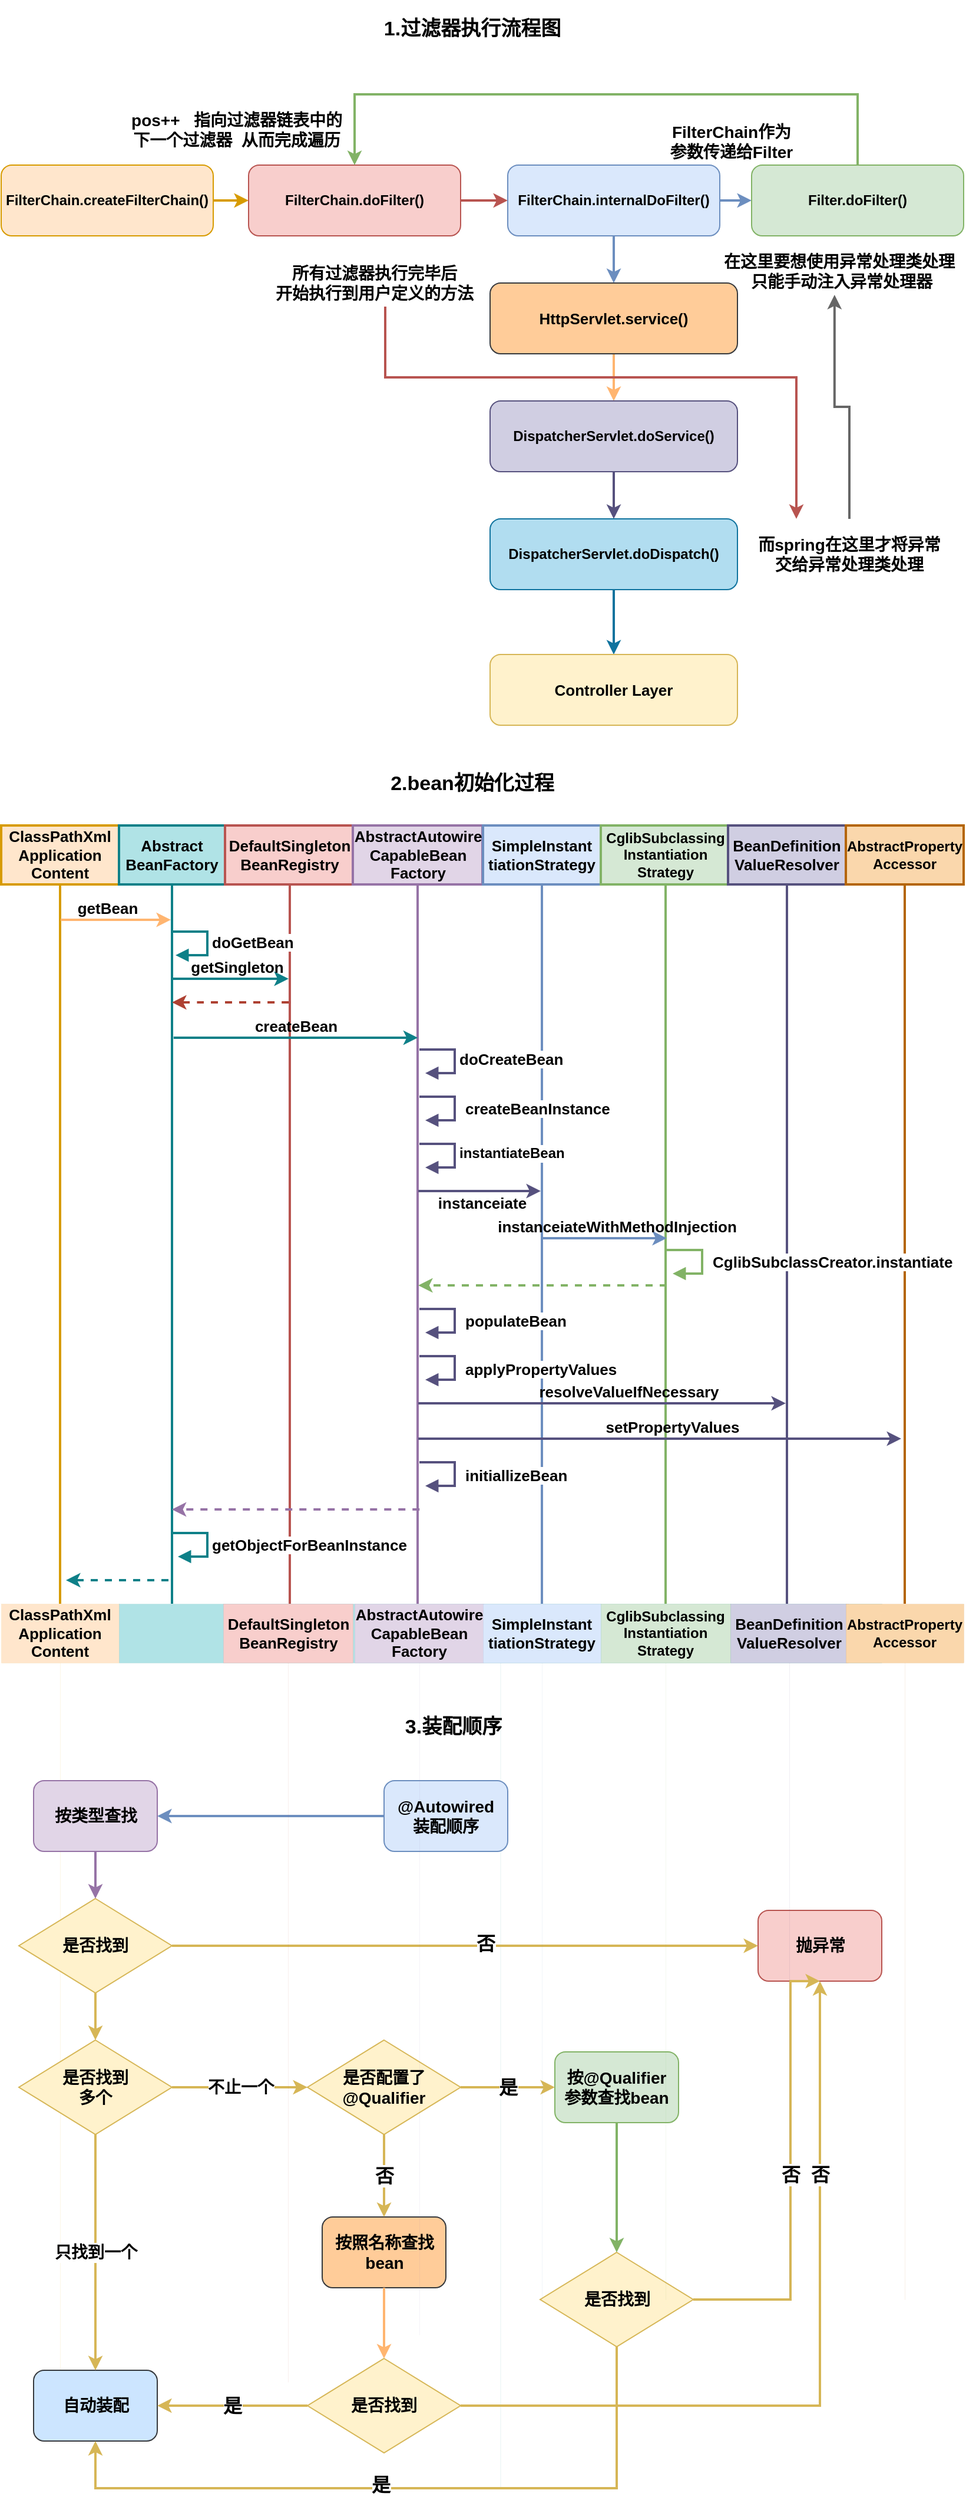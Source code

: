 <mxfile version="15.2.7" type="device" pages="2"><diagram id="IdXoLd4AbSLwPAC0UFK6" name="spring"><mxGraphModel dx="1024" dy="592" grid="1" gridSize="10" guides="1" tooltips="1" connect="1" arrows="1" fold="1" page="1" pageScale="1" pageWidth="827" pageHeight="1169" math="0" shadow="0"><root><mxCell id="0"/><mxCell id="1" parent="0"/><mxCell id="FDKcJXuLpmcAqLCUv8K0-1" value="&lt;font size=&quot;1&quot;&gt;&lt;b style=&quot;font-size: 17px&quot;&gt;1.过滤器执行流程图&lt;/b&gt;&lt;/font&gt;" style="text;html=1;strokeColor=none;fillColor=none;align=center;verticalAlign=middle;whiteSpace=wrap;rounded=0;" parent="1" vertex="1"><mxGeometry x="320" y="30" width="170" height="50" as="geometry"/></mxCell><mxCell id="FDKcJXuLpmcAqLCUv8K0-2" value="" style="edgeStyle=orthogonalEdgeStyle;rounded=0;orthogonalLoop=1;jettySize=auto;html=1;strokeWidth=2;fillColor=#ffe6cc;strokeColor=#d79b00;" parent="1" source="FDKcJXuLpmcAqLCUv8K0-3" target="FDKcJXuLpmcAqLCUv8K0-5" edge="1"><mxGeometry relative="1" as="geometry"/></mxCell><mxCell id="FDKcJXuLpmcAqLCUv8K0-3" value="&lt;font size=&quot;1&quot;&gt;&lt;b style=&quot;font-size: 12px&quot;&gt;FilterChain.createFilterChain()&lt;/b&gt;&lt;/font&gt;" style="rounded=1;whiteSpace=wrap;html=1;fillColor=#ffe6cc;strokeColor=#d79b00;" parent="1" vertex="1"><mxGeometry x="5" y="170" width="180" height="60" as="geometry"/></mxCell><mxCell id="FDKcJXuLpmcAqLCUv8K0-4" value="" style="edgeStyle=orthogonalEdgeStyle;rounded=0;orthogonalLoop=1;jettySize=auto;html=1;fillColor=#f8cecc;strokeColor=#b85450;strokeWidth=2;" parent="1" source="FDKcJXuLpmcAqLCUv8K0-5" target="FDKcJXuLpmcAqLCUv8K0-8" edge="1"><mxGeometry relative="1" as="geometry"/></mxCell><mxCell id="FDKcJXuLpmcAqLCUv8K0-5" value="&lt;b&gt;FilterChain.doFilter()&lt;/b&gt;" style="rounded=1;whiteSpace=wrap;html=1;fillColor=#f8cecc;strokeColor=#b85450;" parent="1" vertex="1"><mxGeometry x="215" y="170" width="180" height="60" as="geometry"/></mxCell><mxCell id="FDKcJXuLpmcAqLCUv8K0-6" value="" style="edgeStyle=orthogonalEdgeStyle;rounded=0;orthogonalLoop=1;jettySize=auto;html=1;fillColor=#dae8fc;strokeColor=#6c8ebf;strokeWidth=2;" parent="1" source="FDKcJXuLpmcAqLCUv8K0-8" target="FDKcJXuLpmcAqLCUv8K0-10" edge="1"><mxGeometry relative="1" as="geometry"/></mxCell><mxCell id="FDKcJXuLpmcAqLCUv8K0-7" value="" style="edgeStyle=orthogonalEdgeStyle;rounded=0;orthogonalLoop=1;jettySize=auto;html=1;strokeWidth=2;fillColor=#dae8fc;strokeColor=#6c8ebf;" parent="1" source="FDKcJXuLpmcAqLCUv8K0-8" target="FDKcJXuLpmcAqLCUv8K0-12" edge="1"><mxGeometry relative="1" as="geometry"/></mxCell><mxCell id="FDKcJXuLpmcAqLCUv8K0-8" value="&lt;b&gt;FilterChain.internalDoFilter()&lt;/b&gt;" style="rounded=1;whiteSpace=wrap;html=1;fillColor=#dae8fc;strokeColor=#6c8ebf;" parent="1" vertex="1"><mxGeometry x="435" y="170" width="180" height="60" as="geometry"/></mxCell><mxCell id="FDKcJXuLpmcAqLCUv8K0-9" style="edgeStyle=orthogonalEdgeStyle;rounded=0;orthogonalLoop=1;jettySize=auto;html=1;entryX=0.5;entryY=0;entryDx=0;entryDy=0;fillColor=#d5e8d4;strokeColor=#82b366;strokeWidth=2;" parent="1" source="FDKcJXuLpmcAqLCUv8K0-10" target="FDKcJXuLpmcAqLCUv8K0-5" edge="1"><mxGeometry relative="1" as="geometry"><Array as="points"><mxPoint x="732" y="110"/><mxPoint x="305" y="110"/></Array></mxGeometry></mxCell><mxCell id="FDKcJXuLpmcAqLCUv8K0-10" value="&lt;b&gt;Filter.doFilter()&lt;/b&gt;" style="rounded=1;whiteSpace=wrap;html=1;fillColor=#d5e8d4;strokeColor=#82b366;" parent="1" vertex="1"><mxGeometry x="642" y="170" width="180" height="60" as="geometry"/></mxCell><mxCell id="FDKcJXuLpmcAqLCUv8K0-11" value="" style="edgeStyle=orthogonalEdgeStyle;rounded=0;orthogonalLoop=1;jettySize=auto;html=1;fillColor=#ffcc99;strokeWidth=2;strokeColor=#FFB570;" parent="1" source="FDKcJXuLpmcAqLCUv8K0-12" target="FDKcJXuLpmcAqLCUv8K0-14" edge="1"><mxGeometry relative="1" as="geometry"/></mxCell><mxCell id="FDKcJXuLpmcAqLCUv8K0-12" value="&lt;b&gt;&lt;font style=&quot;font-size: 13px&quot;&gt;HttpServlet.service()&lt;/font&gt;&lt;/b&gt;" style="rounded=1;whiteSpace=wrap;html=1;fillColor=#ffcc99;strokeColor=#36393d;" parent="1" vertex="1"><mxGeometry x="420" y="270" width="210" height="60" as="geometry"/></mxCell><mxCell id="FDKcJXuLpmcAqLCUv8K0-13" value="" style="edgeStyle=orthogonalEdgeStyle;rounded=0;orthogonalLoop=1;jettySize=auto;html=1;fillColor=#d0cee2;strokeColor=#56517e;strokeWidth=2;" parent="1" source="FDKcJXuLpmcAqLCUv8K0-14" target="FDKcJXuLpmcAqLCUv8K0-16" edge="1"><mxGeometry relative="1" as="geometry"/></mxCell><mxCell id="FDKcJXuLpmcAqLCUv8K0-14" value="&lt;b&gt;DispatcherServlet.doService()&lt;/b&gt;" style="rounded=1;whiteSpace=wrap;html=1;fillColor=#d0cee2;strokeColor=#56517e;" parent="1" vertex="1"><mxGeometry x="420" y="370" width="210" height="60" as="geometry"/></mxCell><mxCell id="FDKcJXuLpmcAqLCUv8K0-15" value="" style="edgeStyle=orthogonalEdgeStyle;rounded=0;orthogonalLoop=1;jettySize=auto;html=1;fillColor=#b1ddf0;strokeColor=#10739e;strokeWidth=2;" parent="1" source="FDKcJXuLpmcAqLCUv8K0-16" target="FDKcJXuLpmcAqLCUv8K0-17" edge="1"><mxGeometry relative="1" as="geometry"/></mxCell><mxCell id="FDKcJXuLpmcAqLCUv8K0-16" value="&lt;b&gt;DispatcherServlet.doDispatch()&lt;/b&gt;" style="rounded=1;whiteSpace=wrap;html=1;fillColor=#b1ddf0;strokeColor=#10739e;" parent="1" vertex="1"><mxGeometry x="420" y="470" width="210" height="60" as="geometry"/></mxCell><mxCell id="FDKcJXuLpmcAqLCUv8K0-17" value="&lt;b&gt;&lt;font style=&quot;font-size: 13px&quot;&gt;Controller Layer&lt;/font&gt;&lt;/b&gt;" style="rounded=1;whiteSpace=wrap;html=1;fillColor=#fff2cc;strokeColor=#d6b656;" parent="1" vertex="1"><mxGeometry x="420" y="585" width="210" height="60" as="geometry"/></mxCell><mxCell id="FDKcJXuLpmcAqLCUv8K0-18" value="&lt;font size=&quot;1&quot;&gt;&lt;b style=&quot;font-size: 14px&quot;&gt;FilterChain作为参数传递给Filter&lt;/b&gt;&lt;/font&gt;" style="text;html=1;strokeColor=none;fillColor=none;align=center;verticalAlign=middle;whiteSpace=wrap;rounded=0;" parent="1" vertex="1"><mxGeometry x="570" y="130" width="110" height="40" as="geometry"/></mxCell><mxCell id="FDKcJXuLpmcAqLCUv8K0-19" value="&lt;b&gt;&lt;font style=&quot;font-size: 14px&quot;&gt;pos++&amp;nbsp; &amp;nbsp;指向过滤器链表中的下一个过滤器&amp;nbsp; 从而完成遍历&lt;/font&gt;&lt;/b&gt;" style="text;html=1;strokeColor=none;fillColor=none;align=center;verticalAlign=middle;whiteSpace=wrap;rounded=0;" parent="1" vertex="1"><mxGeometry x="110" y="120" width="190" height="40" as="geometry"/></mxCell><mxCell id="FDKcJXuLpmcAqLCUv8K0-20" style="edgeStyle=orthogonalEdgeStyle;rounded=0;orthogonalLoop=1;jettySize=auto;html=1;fillColor=#f8cecc;strokeColor=#b85450;strokeWidth=2;" parent="1" source="FDKcJXuLpmcAqLCUv8K0-21" target="FDKcJXuLpmcAqLCUv8K0-23" edge="1"><mxGeometry relative="1" as="geometry"><Array as="points"><mxPoint x="331" y="350"/><mxPoint x="680" y="350"/></Array></mxGeometry></mxCell><mxCell id="FDKcJXuLpmcAqLCUv8K0-21" value="&lt;span style=&quot;font-size: 14px&quot;&gt;&lt;b&gt;所有过滤器执行完毕后&lt;br&gt;开始执行到用户定义的方法&lt;br&gt;&lt;/b&gt;&lt;/span&gt;" style="text;html=1;strokeColor=none;fillColor=none;align=center;verticalAlign=middle;whiteSpace=wrap;rounded=0;" parent="1" vertex="1"><mxGeometry x="230" y="250" width="183.5" height="40" as="geometry"/></mxCell><mxCell id="FDKcJXuLpmcAqLCUv8K0-22" style="edgeStyle=orthogonalEdgeStyle;rounded=0;orthogonalLoop=1;jettySize=auto;html=1;entryX=0.47;entryY=1;entryDx=0;entryDy=0;entryPerimeter=0;strokeWidth=2;fillColor=#f5f5f5;strokeColor=#666666;" parent="1" source="FDKcJXuLpmcAqLCUv8K0-23" target="FDKcJXuLpmcAqLCUv8K0-24" edge="1"><mxGeometry relative="1" as="geometry"><mxPoint x="730" y="350" as="targetPoint"/></mxGeometry></mxCell><mxCell id="FDKcJXuLpmcAqLCUv8K0-23" value="&lt;span style=&quot;font-size: 14px&quot;&gt;&lt;b&gt;而spring在这里才将异常&lt;br&gt;交给异常处理类处理&lt;br&gt;&lt;/b&gt;&lt;/span&gt;" style="text;html=1;strokeColor=none;fillColor=none;align=center;verticalAlign=middle;whiteSpace=wrap;rounded=0;" parent="1" vertex="1"><mxGeometry x="630" y="470" width="190" height="60" as="geometry"/></mxCell><mxCell id="FDKcJXuLpmcAqLCUv8K0-24" value="&lt;b&gt;&lt;font style=&quot;font-size: 14px&quot;&gt;在这里要想使用异常处理类处理&amp;nbsp; 只能手动注入异常处理器&lt;/font&gt;&lt;br&gt;&lt;/b&gt;" style="text;html=1;strokeColor=none;fillColor=none;align=center;verticalAlign=middle;whiteSpace=wrap;rounded=0;" parent="1" vertex="1"><mxGeometry x="617" y="240" width="203" height="40" as="geometry"/></mxCell><mxCell id="FDKcJXuLpmcAqLCUv8K0-25" value="&lt;font size=&quot;1&quot;&gt;&lt;b style=&quot;font-size: 17px&quot;&gt;2.bean初始化过程&lt;/b&gt;&lt;/font&gt;" style="text;html=1;strokeColor=none;fillColor=none;align=center;verticalAlign=middle;whiteSpace=wrap;rounded=0;" parent="1" vertex="1"><mxGeometry x="320" y="670" width="170" height="50" as="geometry"/></mxCell><mxCell id="FDKcJXuLpmcAqLCUv8K0-26" value="&lt;span style=&quot;font-size: 13px ; font-weight: 700&quot;&gt;ClassPathXml&lt;/span&gt;&lt;br style=&quot;padding: 0px ; margin: 0px ; font-size: 13px ; font-weight: 700&quot;&gt;&lt;span style=&quot;font-size: 13px ; font-weight: 700&quot;&gt;Application&lt;/span&gt;&lt;br style=&quot;padding: 0px ; margin: 0px ; font-size: 13px ; font-weight: 700&quot;&gt;&lt;span style=&quot;font-size: 13px ; font-weight: 700&quot;&gt;Content&lt;/span&gt;" style="shape=umlLifeline;perimeter=lifelinePerimeter;whiteSpace=wrap;html=1;container=1;collapsible=0;recursiveResize=0;outlineConnect=0;fontSize=12;size=50;fillColor=#ffe6cc;strokeColor=#d79b00;lifelineDashed=0;strokeWidth=2;" parent="1" vertex="1"><mxGeometry x="5" y="730" width="100" height="660" as="geometry"/></mxCell><mxCell id="FDKcJXuLpmcAqLCUv8K0-27" value="&lt;font style=&quot;font-size: 13px&quot;&gt;&lt;b&gt;Abstract&lt;br style=&quot;padding: 0px ; margin: 0px&quot;&gt;BeanFactory&lt;/b&gt;&lt;/font&gt;" style="shape=umlLifeline;perimeter=lifelinePerimeter;whiteSpace=wrap;html=1;container=1;collapsible=0;recursiveResize=0;outlineConnect=0;fontSize=12;size=50;fillColor=#b0e3e6;strokeColor=#0e8088;lifelineDashed=0;strokeWidth=2;" parent="1" vertex="1"><mxGeometry x="105" y="730" width="90" height="660" as="geometry"/></mxCell><mxCell id="FDKcJXuLpmcAqLCUv8K0-28" value="&lt;b style=&quot;font-size: 13px&quot;&gt;DefaultSingleton&lt;br style=&quot;padding: 0px ; margin: 0px&quot;&gt;BeanRegistry&lt;/b&gt;" style="shape=umlLifeline;perimeter=lifelinePerimeter;whiteSpace=wrap;html=1;container=1;collapsible=0;recursiveResize=0;outlineConnect=0;fontSize=12;size=50;fillColor=#f8cecc;strokeColor=#b85450;lifelineDashed=0;strokeWidth=2;" parent="1" vertex="1"><mxGeometry x="195" y="730" width="110" height="660" as="geometry"/></mxCell><mxCell id="FDKcJXuLpmcAqLCUv8K0-29" value="&lt;b style=&quot;font-size: 13px&quot;&gt;&lt;span&gt;AbstractAutowire&lt;/span&gt;&lt;br style=&quot;padding: 0px ; margin: 0px&quot;&gt;&lt;span&gt;CapableBean&lt;/span&gt;&lt;br style=&quot;padding: 0px ; margin: 0px&quot;&gt;&lt;span&gt;Factory&lt;/span&gt;&lt;/b&gt;" style="shape=umlLifeline;perimeter=lifelinePerimeter;whiteSpace=wrap;html=1;container=1;collapsible=0;recursiveResize=0;outlineConnect=0;fontSize=12;size=50;fillColor=#e1d5e7;strokeColor=#9673a6;lifelineDashed=0;strokeWidth=2;" parent="1" vertex="1"><mxGeometry x="303.5" y="730" width="110" height="660" as="geometry"/></mxCell><mxCell id="FDKcJXuLpmcAqLCUv8K0-30" value="&lt;b style=&quot;font-size: 13px&quot;&gt;&lt;span&gt;SimpleInstant&lt;/span&gt;&lt;br style=&quot;padding: 0px ; margin: 0px&quot;&gt;&lt;span&gt;tiationStrategy&lt;/span&gt;&lt;/b&gt;" style="shape=umlLifeline;perimeter=lifelinePerimeter;whiteSpace=wrap;html=1;container=1;collapsible=0;recursiveResize=0;outlineConnect=0;fontSize=12;size=50;fillColor=#dae8fc;strokeColor=#6c8ebf;lifelineDashed=0;strokeWidth=2;" parent="1" vertex="1"><mxGeometry x="414" y="730" width="100" height="660" as="geometry"/></mxCell><mxCell id="FDKcJXuLpmcAqLCUv8K0-31" value="&lt;b&gt;&lt;span&gt;CglibSubclassing&lt;/span&gt;&lt;br style=&quot;padding: 0px ; margin: 0px&quot;&gt;&lt;span&gt;Instantiation&lt;/span&gt;&lt;br style=&quot;padding: 0px ; margin: 0px&quot;&gt;&lt;span&gt;Strategy&lt;/span&gt;&lt;/b&gt;" style="shape=umlLifeline;perimeter=lifelinePerimeter;whiteSpace=wrap;html=1;container=1;collapsible=0;recursiveResize=0;outlineConnect=0;fontSize=12;size=50;fillColor=#d5e8d4;strokeColor=#82b366;lifelineDashed=0;strokeWidth=2;" parent="1" vertex="1"><mxGeometry x="514" y="730" width="110" height="660" as="geometry"/></mxCell><mxCell id="FDKcJXuLpmcAqLCUv8K0-32" value="&lt;b style=&quot;font-size: 13px&quot;&gt;&lt;span&gt;BeanDefinition&lt;/span&gt;&lt;br style=&quot;padding: 0px ; margin: 0px&quot;&gt;&lt;span&gt;ValueResolver&lt;/span&gt;&lt;/b&gt;" style="shape=umlLifeline;perimeter=lifelinePerimeter;whiteSpace=wrap;html=1;container=1;collapsible=0;recursiveResize=0;outlineConnect=0;fontSize=12;size=50;fillColor=#d0cee2;strokeColor=#56517e;lifelineDashed=0;strokeWidth=2;" parent="1" vertex="1"><mxGeometry x="622" y="730" width="100" height="660" as="geometry"/></mxCell><mxCell id="FDKcJXuLpmcAqLCUv8K0-33" value="&lt;b&gt;&lt;span&gt;AbstractProperty&lt;/span&gt;&lt;br style=&quot;padding: 0px ; margin: 0px&quot;&gt;&lt;span&gt;Accessor&lt;/span&gt;&lt;/b&gt;" style="shape=umlLifeline;perimeter=lifelinePerimeter;whiteSpace=wrap;html=1;container=1;collapsible=0;recursiveResize=0;outlineConnect=0;fontSize=12;size=50;fillColor=#fad7ac;strokeColor=#b46504;lifelineDashed=0;strokeWidth=2;" parent="1" vertex="1"><mxGeometry x="722" y="730" width="100" height="660" as="geometry"/></mxCell><mxCell id="FDKcJXuLpmcAqLCUv8K0-34" value="" style="endArrow=classic;html=1;fontSize=12;strokeColor=#FFB570;strokeWidth=2;" parent="1" source="FDKcJXuLpmcAqLCUv8K0-26" target="FDKcJXuLpmcAqLCUv8K0-27" edge="1"><mxGeometry width="50" height="50" relative="1" as="geometry"><mxPoint x="390" y="920" as="sourcePoint"/><mxPoint x="440" y="870" as="targetPoint"/><Array as="points"><mxPoint x="80" y="810"/><mxPoint x="110" y="810"/></Array></mxGeometry></mxCell><mxCell id="FDKcJXuLpmcAqLCUv8K0-35" value="&lt;b&gt;&lt;font style=&quot;font-size: 13px&quot;&gt;getBean&lt;/font&gt;&lt;/b&gt;" style="text;html=1;strokeColor=none;fillColor=none;align=center;verticalAlign=middle;whiteSpace=wrap;rounded=0;fontSize=12;" parent="1" vertex="1"><mxGeometry x="62.5" y="790" width="65" height="20" as="geometry"/></mxCell><mxCell id="FDKcJXuLpmcAqLCUv8K0-36" style="edgeStyle=orthogonalEdgeStyle;rounded=0;orthogonalLoop=1;jettySize=auto;html=1;exitX=0.5;exitY=1;exitDx=0;exitDy=0;fontSize=12;strokeColor=#FFB570;strokeWidth=2;" parent="1" source="FDKcJXuLpmcAqLCUv8K0-35" target="FDKcJXuLpmcAqLCUv8K0-35" edge="1"><mxGeometry relative="1" as="geometry"/></mxCell><mxCell id="FDKcJXuLpmcAqLCUv8K0-37" style="edgeStyle=orthogonalEdgeStyle;rounded=0;orthogonalLoop=1;jettySize=auto;html=1;exitX=0.5;exitY=1;exitDx=0;exitDy=0;fontSize=12;strokeColor=#FFB570;strokeWidth=2;" parent="1" edge="1"><mxGeometry relative="1" as="geometry"><mxPoint x="205" y="840" as="sourcePoint"/><mxPoint x="205" y="840" as="targetPoint"/></mxGeometry></mxCell><mxCell id="FDKcJXuLpmcAqLCUv8K0-38" value="&lt;b&gt;&lt;font style=&quot;font-size: 13px&quot;&gt;doGetBean&lt;/font&gt;&lt;/b&gt;" style="edgeStyle=orthogonalEdgeStyle;html=1;align=left;spacingLeft=2;endArrow=block;rounded=0;fontSize=12;strokeWidth=2;fillColor=#b0e3e6;strokeColor=#0e8088;" parent="1" edge="1"><mxGeometry relative="1" as="geometry"><mxPoint x="150" y="820" as="sourcePoint"/><Array as="points"><mxPoint x="180" y="820"/><mxPoint x="180" y="840"/></Array><mxPoint x="153" y="840" as="targetPoint"/></mxGeometry></mxCell><mxCell id="FDKcJXuLpmcAqLCUv8K0-39" value="" style="endArrow=classic;html=1;fontSize=12;strokeWidth=2;strokeColor=#0e8088;fillColor=#b0e3e6;" parent="1" source="FDKcJXuLpmcAqLCUv8K0-27" target="FDKcJXuLpmcAqLCUv8K0-28" edge="1"><mxGeometry width="50" height="50" relative="1" as="geometry"><mxPoint x="160" y="860" as="sourcePoint"/><mxPoint x="249.83" y="900" as="targetPoint"/><Array as="points"><mxPoint x="200" y="860"/><mxPoint x="240" y="860"/></Array></mxGeometry></mxCell><mxCell id="FDKcJXuLpmcAqLCUv8K0-40" value="&lt;b&gt;&lt;font style=&quot;font-size: 13px&quot;&gt;getSingleton&lt;br&gt;&lt;/font&gt;&lt;/b&gt;" style="text;html=1;strokeColor=none;fillColor=none;align=center;verticalAlign=middle;whiteSpace=wrap;rounded=0;fontSize=12;" parent="1" vertex="1"><mxGeometry x="162.5" y="840" width="85" height="20" as="geometry"/></mxCell><mxCell id="FDKcJXuLpmcAqLCUv8K0-41" value="" style="endArrow=classic;html=1;fontSize=12;strokeColor=#ae4132;strokeWidth=2;dashed=1;fillColor=#fad9d5;" parent="1" source="FDKcJXuLpmcAqLCUv8K0-28" target="FDKcJXuLpmcAqLCUv8K0-27" edge="1"><mxGeometry width="50" height="50" relative="1" as="geometry"><mxPoint x="390" y="1010" as="sourcePoint"/><mxPoint x="440" y="960" as="targetPoint"/><Array as="points"><mxPoint x="240" y="880"/><mxPoint x="190" y="880"/><mxPoint x="170" y="880"/><mxPoint x="150" y="880"/></Array></mxGeometry></mxCell><mxCell id="FDKcJXuLpmcAqLCUv8K0-42" value="" style="endArrow=classic;html=1;fontSize=12;strokeWidth=2;strokeColor=#0e8088;fillColor=#b0e3e6;" parent="1" edge="1"><mxGeometry width="50" height="50" relative="1" as="geometry"><mxPoint x="151.377" y="910" as="sourcePoint"/><mxPoint x="358.63" y="910" as="targetPoint"/><Array as="points"><mxPoint x="211.71" y="910"/></Array></mxGeometry></mxCell><mxCell id="FDKcJXuLpmcAqLCUv8K0-43" value="&lt;b&gt;&lt;font style=&quot;font-size: 13px&quot;&gt;createBean&lt;br&gt;&lt;/font&gt;&lt;/b&gt;" style="text;html=1;strokeColor=none;fillColor=none;align=center;verticalAlign=middle;whiteSpace=wrap;rounded=0;fontSize=12;" parent="1" vertex="1"><mxGeometry x="212.5" y="890" width="85" height="20" as="geometry"/></mxCell><mxCell id="FDKcJXuLpmcAqLCUv8K0-44" value="&lt;b&gt;&lt;font style=&quot;font-size: 13px&quot;&gt;CglibSubclassCreator.instantiate&lt;/font&gt;&lt;/b&gt;" style="edgeStyle=orthogonalEdgeStyle;html=1;align=left;spacingLeft=2;endArrow=block;rounded=0;entryX=1;entryY=0;fontSize=12;strokeColor=#82b366;strokeWidth=2;fillColor=#d5e8d4;" parent="1" edge="1"><mxGeometry x="0.067" y="5" relative="1" as="geometry"><mxPoint x="570" y="1090" as="sourcePoint"/><Array as="points"><mxPoint x="600" y="1090"/></Array><mxPoint x="575" y="1110" as="targetPoint"/><mxPoint as="offset"/></mxGeometry></mxCell><mxCell id="FDKcJXuLpmcAqLCUv8K0-45" value="&lt;b&gt;&lt;font style=&quot;font-size: 13px&quot;&gt;doCreateBean&lt;/font&gt;&lt;/b&gt;" style="edgeStyle=orthogonalEdgeStyle;html=1;align=left;spacingLeft=2;endArrow=block;rounded=0;entryX=1;entryY=0;fontSize=12;strokeColor=#56517e;strokeWidth=2;fillColor=#d0cee2;" parent="1" edge="1"><mxGeometry relative="1" as="geometry"><mxPoint x="360" y="920" as="sourcePoint"/><Array as="points"><mxPoint x="390" y="920"/></Array><mxPoint x="365" y="940" as="targetPoint"/></mxGeometry></mxCell><mxCell id="FDKcJXuLpmcAqLCUv8K0-46" value="&lt;b&gt;instantiateBean&lt;/b&gt;" style="edgeStyle=orthogonalEdgeStyle;html=1;align=left;spacingLeft=2;endArrow=block;rounded=0;entryX=1;entryY=0;fontSize=12;strokeColor=#56517e;strokeWidth=2;fillColor=#d0cee2;" parent="1" edge="1"><mxGeometry relative="1" as="geometry"><mxPoint x="360" y="1000" as="sourcePoint"/><Array as="points"><mxPoint x="390" y="1000"/></Array><mxPoint x="365" y="1020" as="targetPoint"/></mxGeometry></mxCell><mxCell id="FDKcJXuLpmcAqLCUv8K0-47" value="" style="endArrow=classic;html=1;fontSize=12;strokeWidth=2;strokeColor=#56517e;fillColor=#d0cee2;" parent="1" source="FDKcJXuLpmcAqLCUv8K0-29" target="FDKcJXuLpmcAqLCUv8K0-30" edge="1"><mxGeometry width="50" height="50" relative="1" as="geometry"><mxPoint x="366.377" y="1020" as="sourcePoint"/><mxPoint x="573.63" y="1020" as="targetPoint"/><Array as="points"><mxPoint x="420" y="1040"/><mxPoint x="440" y="1040"/><mxPoint x="463" y="1040"/></Array></mxGeometry></mxCell><mxCell id="FDKcJXuLpmcAqLCUv8K0-48" value="&lt;b&gt;&lt;font style=&quot;font-size: 13px&quot;&gt;instanceiate&lt;br&gt;&lt;/font&gt;&lt;/b&gt;" style="text;html=1;strokeColor=none;fillColor=none;align=center;verticalAlign=middle;whiteSpace=wrap;rounded=0;fontSize=12;" parent="1" vertex="1"><mxGeometry x="371" y="1040" width="85" height="20" as="geometry"/></mxCell><mxCell id="FDKcJXuLpmcAqLCUv8K0-49" value="" style="endArrow=classic;html=1;fontSize=12;strokeWidth=2;strokeColor=#6c8ebf;fillColor=#dae8fc;" parent="1" source="FDKcJXuLpmcAqLCUv8K0-30" edge="1"><mxGeometry width="50" height="50" relative="1" as="geometry"><mxPoint x="472.587" y="1060" as="sourcePoint"/><mxPoint x="570" y="1080" as="targetPoint"/><Array as="points"><mxPoint x="510" y="1080"/><mxPoint x="548" y="1080"/></Array></mxGeometry></mxCell><mxCell id="FDKcJXuLpmcAqLCUv8K0-50" value="&lt;b&gt;&lt;font style=&quot;font-size: 13px&quot;&gt;instanceiateWithMethodInjection&lt;br&gt;&lt;/font&gt;&lt;/b&gt;" style="text;html=1;strokeColor=none;fillColor=none;align=center;verticalAlign=middle;whiteSpace=wrap;rounded=0;fontSize=12;" parent="1" vertex="1"><mxGeometry x="414" y="1060" width="228" height="20" as="geometry"/></mxCell><mxCell id="FDKcJXuLpmcAqLCUv8K0-51" value="&lt;b&gt;&lt;font style=&quot;font-size: 13px&quot;&gt;createBeanInstance&lt;/font&gt;&lt;/b&gt;" style="edgeStyle=orthogonalEdgeStyle;html=1;align=left;spacingLeft=2;endArrow=block;rounded=0;entryX=1;entryY=0;fontSize=12;strokeColor=#56517e;strokeWidth=2;fillColor=#d0cee2;" parent="1" edge="1"><mxGeometry x="0.067" y="5" relative="1" as="geometry"><mxPoint x="360" y="960" as="sourcePoint"/><Array as="points"><mxPoint x="390" y="960"/></Array><mxPoint x="365" y="980" as="targetPoint"/><mxPoint as="offset"/></mxGeometry></mxCell><mxCell id="FDKcJXuLpmcAqLCUv8K0-52" value="" style="endArrow=classic;html=1;fontSize=12;strokeColor=#82b366;strokeWidth=2;dashed=1;fillColor=#d5e8d4;" parent="1" target="FDKcJXuLpmcAqLCUv8K0-29" edge="1"><mxGeometry width="50" height="50" relative="1" as="geometry"><mxPoint x="570" y="1120" as="sourcePoint"/><mxPoint x="475.087" y="1120" as="targetPoint"/><Array as="points"><mxPoint x="535.42" y="1120"/><mxPoint x="505.42" y="1120"/><mxPoint x="450" y="1120"/></Array></mxGeometry></mxCell><mxCell id="FDKcJXuLpmcAqLCUv8K0-53" value="&lt;b&gt;&lt;font style=&quot;font-size: 13px&quot;&gt;populateBean&lt;br&gt;&lt;/font&gt;&lt;/b&gt;" style="edgeStyle=orthogonalEdgeStyle;html=1;align=left;spacingLeft=2;endArrow=block;rounded=0;entryX=1;entryY=0;fontSize=12;strokeColor=#56517e;strokeWidth=2;fillColor=#d0cee2;" parent="1" edge="1"><mxGeometry x="0.067" y="5" relative="1" as="geometry"><mxPoint x="360" y="1140" as="sourcePoint"/><Array as="points"><mxPoint x="390" y="1140"/></Array><mxPoint x="365" y="1160" as="targetPoint"/><mxPoint as="offset"/></mxGeometry></mxCell><mxCell id="FDKcJXuLpmcAqLCUv8K0-54" value="&lt;b&gt;&lt;font style=&quot;font-size: 13px&quot;&gt;applyPropertyValues&lt;br&gt;&lt;/font&gt;&lt;/b&gt;" style="edgeStyle=orthogonalEdgeStyle;html=1;align=left;spacingLeft=2;endArrow=block;rounded=0;entryX=1;entryY=0;fontSize=12;strokeColor=#56517e;strokeWidth=2;fillColor=#d0cee2;" parent="1" edge="1"><mxGeometry x="0.093" y="5" relative="1" as="geometry"><mxPoint x="360" y="1180" as="sourcePoint"/><Array as="points"><mxPoint x="390" y="1180"/></Array><mxPoint x="365" y="1200" as="targetPoint"/><mxPoint as="offset"/></mxGeometry></mxCell><mxCell id="FDKcJXuLpmcAqLCUv8K0-55" value="" style="endArrow=classic;html=1;fontSize=12;strokeWidth=2;strokeColor=#56517e;fillColor=#d0cee2;" parent="1" source="FDKcJXuLpmcAqLCUv8K0-29" target="FDKcJXuLpmcAqLCUv8K0-32" edge="1"><mxGeometry width="50" height="50" relative="1" as="geometry"><mxPoint x="360.997" y="1229.17" as="sourcePoint"/><mxPoint x="670" y="1229" as="targetPoint"/><Array as="points"><mxPoint x="406" y="1220"/><mxPoint x="460" y="1220"/><mxPoint x="640" y="1220"/></Array></mxGeometry></mxCell><mxCell id="FDKcJXuLpmcAqLCUv8K0-56" value="&lt;b&gt;&lt;font style=&quot;font-size: 13px&quot;&gt;resolveValueIfNecessary&lt;br&gt;&lt;/font&gt;&lt;/b&gt;" style="text;html=1;strokeColor=none;fillColor=none;align=center;verticalAlign=middle;whiteSpace=wrap;rounded=0;fontSize=12;" parent="1" vertex="1"><mxGeometry x="424" y="1200" width="228" height="20" as="geometry"/></mxCell><mxCell id="FDKcJXuLpmcAqLCUv8K0-57" value="" style="endArrow=classic;html=1;fontSize=12;strokeWidth=2;strokeColor=#56517e;fillColor=#d0cee2;" parent="1" source="FDKcJXuLpmcAqLCUv8K0-29" edge="1"><mxGeometry width="50" height="50" relative="1" as="geometry"><mxPoint x="390" y="1250" as="sourcePoint"/><mxPoint x="769" y="1250" as="targetPoint"/><Array as="points"><mxPoint x="409.5" y="1250"/><mxPoint x="463.5" y="1250"/><mxPoint x="643.5" y="1250"/></Array></mxGeometry></mxCell><mxCell id="FDKcJXuLpmcAqLCUv8K0-58" value="&lt;b&gt;&lt;font style=&quot;font-size: 13px&quot;&gt;setPropertyValues&lt;br&gt;&lt;/font&gt;&lt;/b&gt;" style="text;html=1;strokeColor=none;fillColor=none;align=center;verticalAlign=middle;whiteSpace=wrap;rounded=0;fontSize=12;" parent="1" vertex="1"><mxGeometry x="461" y="1230" width="228" height="20" as="geometry"/></mxCell><mxCell id="FDKcJXuLpmcAqLCUv8K0-59" value="&lt;b&gt;&lt;font style=&quot;font-size: 13px&quot;&gt;initiallizeBean&lt;br&gt;&lt;/font&gt;&lt;/b&gt;" style="edgeStyle=orthogonalEdgeStyle;html=1;align=left;spacingLeft=2;endArrow=block;rounded=0;entryX=1;entryY=0;fontSize=12;strokeColor=#56517e;strokeWidth=2;fillColor=#d0cee2;" parent="1" edge="1"><mxGeometry x="0.093" y="5" relative="1" as="geometry"><mxPoint x="360" y="1270" as="sourcePoint"/><Array as="points"><mxPoint x="390" y="1270"/></Array><mxPoint x="365" y="1290" as="targetPoint"/><mxPoint as="offset"/></mxGeometry></mxCell><mxCell id="FDKcJXuLpmcAqLCUv8K0-60" value="" style="endArrow=classic;html=1;fontSize=12;strokeColor=#9673a6;strokeWidth=2;dashed=1;fillColor=#e1d5e7;" parent="1" edge="1"><mxGeometry width="50" height="50" relative="1" as="geometry"><mxPoint x="360.13" y="1310" as="sourcePoint"/><mxPoint x="149.877" y="1310" as="targetPoint"/><Array as="points"><mxPoint x="320.63" y="1310"/><mxPoint x="290.63" y="1310"/></Array></mxGeometry></mxCell><mxCell id="FDKcJXuLpmcAqLCUv8K0-61" value="&lt;b&gt;&lt;font style=&quot;font-size: 13px&quot;&gt;getObjectForBeanInstance&lt;br&gt;&lt;/font&gt;&lt;/b&gt;" style="edgeStyle=orthogonalEdgeStyle;html=1;align=left;spacingLeft=2;endArrow=block;rounded=0;entryX=1;entryY=0;fontSize=12;strokeColor=#0e8088;strokeWidth=2;fillColor=#b0e3e6;" parent="1" edge="1"><mxGeometry x="0.067" relative="1" as="geometry"><mxPoint x="150" y="1330" as="sourcePoint"/><Array as="points"><mxPoint x="180" y="1330"/></Array><mxPoint x="155" y="1350" as="targetPoint"/><mxPoint as="offset"/></mxGeometry></mxCell><mxCell id="FDKcJXuLpmcAqLCUv8K0-62" value="" style="endArrow=classic;html=1;fontSize=12;strokeColor=#0e8088;strokeWidth=2;dashed=1;fillColor=#b0e3e6;" parent="1" edge="1"><mxGeometry width="50" height="50" relative="1" as="geometry"><mxPoint x="147" y="1370" as="sourcePoint"/><mxPoint x="60" y="1370" as="targetPoint"/><Array as="points"><mxPoint x="123.0" y="1370"/><mxPoint x="93.0" y="1370"/></Array></mxGeometry></mxCell><mxCell id="FDKcJXuLpmcAqLCUv8K0-63" value="&lt;span style=&quot;font-size: 13px ; font-weight: 700&quot;&gt;ClassPathXml&lt;/span&gt;&lt;br style=&quot;padding: 0px ; margin: 0px ; font-size: 13px ; font-weight: 700&quot;&gt;&lt;span style=&quot;font-size: 13px ; font-weight: 700&quot;&gt;Application&lt;/span&gt;&lt;br style=&quot;padding: 0px ; margin: 0px ; font-size: 13px ; font-weight: 700&quot;&gt;&lt;span style=&quot;font-size: 13px ; font-weight: 700&quot;&gt;Content&lt;/span&gt;" style="shape=umlLifeline;perimeter=lifelinePerimeter;whiteSpace=wrap;html=1;container=1;collapsible=0;recursiveResize=0;outlineConnect=0;fontSize=12;size=50;fillColor=#ffe6cc;strokeColor=#d79b00;lifelineDashed=0;strokeWidth=0;" parent="1" vertex="1"><mxGeometry x="5" y="1390" width="100" height="660" as="geometry"/></mxCell><mxCell id="FDKcJXuLpmcAqLCUv8K0-64" value="&lt;b style=&quot;font-size: 13px&quot;&gt;Abstract&lt;br style=&quot;padding: 0px ; margin: 0px&quot;&gt;BeanFactory&lt;/b&gt;" style="shape=umlLifeline;perimeter=lifelinePerimeter;whiteSpace=wrap;html=1;container=1;collapsible=0;recursiveResize=0;outlineConnect=0;fontSize=12;size=50;fillColor=#b0e3e6;strokeColor=#0e8088;lifelineDashed=0;strokeWidth=0;" parent="1" vertex="1"><mxGeometry x="105" y="1390" width="647.5" height="750" as="geometry"/></mxCell><mxCell id="FDKcJXuLpmcAqLCUv8K0-65" value="&lt;font style=&quot;font-size: 14px&quot;&gt;&lt;b&gt;@Autowired&lt;br&gt;装配顺序&lt;/b&gt;&lt;/font&gt;" style="rounded=1;whiteSpace=wrap;html=1;fillColor=#dae8fc;strokeColor=#6c8ebf;" parent="FDKcJXuLpmcAqLCUv8K0-64" vertex="1"><mxGeometry x="225" y="150" width="105" height="60" as="geometry"/></mxCell><mxCell id="FDKcJXuLpmcAqLCUv8K0-66" value="&lt;font style=&quot;font-size: 14px&quot;&gt;&lt;b&gt;按类型查找&lt;br&gt;&lt;/b&gt;&lt;/font&gt;" style="rounded=1;whiteSpace=wrap;html=1;fillColor=#e1d5e7;strokeColor=#9673a6;" parent="FDKcJXuLpmcAqLCUv8K0-64" vertex="1"><mxGeometry x="-72.5" y="150" width="105" height="60" as="geometry"/></mxCell><mxCell id="FDKcJXuLpmcAqLCUv8K0-67" value="&lt;font style=&quot;font-size: 14px&quot;&gt;&lt;b&gt;抛异常&lt;br&gt;&lt;/b&gt;&lt;/font&gt;" style="rounded=1;whiteSpace=wrap;html=1;fillColor=#f8cecc;strokeColor=#b85450;" parent="FDKcJXuLpmcAqLCUv8K0-64" vertex="1"><mxGeometry x="542.5" y="260" width="105" height="60" as="geometry"/></mxCell><mxCell id="FDKcJXuLpmcAqLCUv8K0-68" style="edgeStyle=orthogonalEdgeStyle;rounded=0;orthogonalLoop=1;jettySize=auto;html=1;strokeWidth=2;fillColor=#fff2cc;strokeColor=#d6b656;" parent="FDKcJXuLpmcAqLCUv8K0-64" source="FDKcJXuLpmcAqLCUv8K0-70" target="FDKcJXuLpmcAqLCUv8K0-67" edge="1"><mxGeometry relative="1" as="geometry"/></mxCell><mxCell id="FDKcJXuLpmcAqLCUv8K0-69" value="&lt;b&gt;&lt;font style=&quot;font-size: 16px&quot;&gt;否&lt;/font&gt;&lt;/b&gt;" style="edgeLabel;html=1;align=center;verticalAlign=middle;resizable=0;points=[];" parent="FDKcJXuLpmcAqLCUv8K0-68" vertex="1" connectable="0"><mxGeometry x="0.069" y="2" relative="1" as="geometry"><mxPoint as="offset"/></mxGeometry></mxCell><mxCell id="FDKcJXuLpmcAqLCUv8K0-70" value="&lt;font style=&quot;font-size: 14px&quot;&gt;&lt;b&gt;是否找到&lt;/b&gt;&lt;/font&gt;" style="rhombus;whiteSpace=wrap;html=1;fillColor=#fff2cc;strokeColor=#d6b656;" parent="FDKcJXuLpmcAqLCUv8K0-64" vertex="1"><mxGeometry x="-85" y="250" width="130" height="80" as="geometry"/></mxCell><mxCell id="FDKcJXuLpmcAqLCUv8K0-71" style="edgeStyle=orthogonalEdgeStyle;rounded=0;orthogonalLoop=1;jettySize=auto;html=1;entryX=0.5;entryY=0;entryDx=0;entryDy=0;strokeWidth=2;fillColor=#e1d5e7;strokeColor=#9673a6;" parent="FDKcJXuLpmcAqLCUv8K0-64" source="FDKcJXuLpmcAqLCUv8K0-66" target="FDKcJXuLpmcAqLCUv8K0-70" edge="1"><mxGeometry relative="1" as="geometry"/></mxCell><mxCell id="FDKcJXuLpmcAqLCUv8K0-72" style="edgeStyle=orthogonalEdgeStyle;rounded=0;orthogonalLoop=1;jettySize=auto;html=1;strokeWidth=2;fillColor=#dae8fc;strokeColor=#6c8ebf;" parent="FDKcJXuLpmcAqLCUv8K0-64" source="FDKcJXuLpmcAqLCUv8K0-65" target="FDKcJXuLpmcAqLCUv8K0-66" edge="1"><mxGeometry relative="1" as="geometry"/></mxCell><mxCell id="FDKcJXuLpmcAqLCUv8K0-73" value="&lt;font style=&quot;font-size: 14px&quot;&gt;&lt;b&gt;是否找到&lt;br&gt;多个&lt;br&gt;&lt;/b&gt;&lt;/font&gt;" style="rhombus;whiteSpace=wrap;html=1;fillColor=#fff2cc;strokeColor=#d6b656;" parent="FDKcJXuLpmcAqLCUv8K0-64" vertex="1"><mxGeometry x="-85" y="370" width="130" height="80" as="geometry"/></mxCell><mxCell id="FDKcJXuLpmcAqLCUv8K0-74" style="edgeStyle=orthogonalEdgeStyle;rounded=0;orthogonalLoop=1;jettySize=auto;html=1;entryX=0.5;entryY=0;entryDx=0;entryDy=0;strokeWidth=2;fillColor=#fff2cc;strokeColor=#d6b656;" parent="FDKcJXuLpmcAqLCUv8K0-64" source="FDKcJXuLpmcAqLCUv8K0-70" target="FDKcJXuLpmcAqLCUv8K0-73" edge="1"><mxGeometry relative="1" as="geometry"/></mxCell><mxCell id="FDKcJXuLpmcAqLCUv8K0-75" value="&lt;font style=&quot;font-size: 14px&quot;&gt;&lt;b&gt;自动装配&lt;br&gt;&lt;/b&gt;&lt;/font&gt;" style="rounded=1;whiteSpace=wrap;html=1;fillColor=#cce5ff;strokeColor=#36393d;" parent="FDKcJXuLpmcAqLCUv8K0-64" vertex="1"><mxGeometry x="-72.5" y="650" width="105" height="60" as="geometry"/></mxCell><mxCell id="FDKcJXuLpmcAqLCUv8K0-76" value="&lt;b&gt;&lt;font style=&quot;font-size: 14px&quot;&gt;只找到一个&lt;/font&gt;&lt;/b&gt;" style="edgeStyle=orthogonalEdgeStyle;rounded=0;orthogonalLoop=1;jettySize=auto;html=1;entryX=0.5;entryY=0;entryDx=0;entryDy=0;strokeWidth=2;fillColor=#fff2cc;strokeColor=#d6b656;" parent="FDKcJXuLpmcAqLCUv8K0-64" source="FDKcJXuLpmcAqLCUv8K0-73" target="FDKcJXuLpmcAqLCUv8K0-75" edge="1"><mxGeometry relative="1" as="geometry"/></mxCell><mxCell id="FDKcJXuLpmcAqLCUv8K0-77" value="&lt;font style=&quot;font-size: 14px&quot;&gt;&lt;b&gt;是否配置了&lt;br&gt;@Qualifier&lt;br&gt;&lt;/b&gt;&lt;/font&gt;" style="rhombus;whiteSpace=wrap;html=1;fillColor=#fff2cc;strokeColor=#d6b656;" parent="FDKcJXuLpmcAqLCUv8K0-64" vertex="1"><mxGeometry x="160" y="370" width="130" height="80" as="geometry"/></mxCell><mxCell id="FDKcJXuLpmcAqLCUv8K0-78" value="&lt;b&gt;&lt;font style=&quot;font-size: 14px&quot;&gt;不止一个&lt;/font&gt;&lt;/b&gt;" style="edgeStyle=orthogonalEdgeStyle;rounded=0;orthogonalLoop=1;jettySize=auto;html=1;entryX=0;entryY=0.5;entryDx=0;entryDy=0;strokeWidth=2;fillColor=#fff2cc;strokeColor=#d6b656;" parent="FDKcJXuLpmcAqLCUv8K0-64" source="FDKcJXuLpmcAqLCUv8K0-73" target="FDKcJXuLpmcAqLCUv8K0-77" edge="1"><mxGeometry relative="1" as="geometry"/></mxCell><mxCell id="FDKcJXuLpmcAqLCUv8K0-79" value="&lt;font style=&quot;font-size: 14px&quot;&gt;&lt;b&gt;按@Qualifier&lt;br&gt;参数查找bean&lt;br&gt;&lt;/b&gt;&lt;/font&gt;" style="rounded=1;whiteSpace=wrap;html=1;fillColor=#d5e8d4;strokeColor=#82b366;" parent="FDKcJXuLpmcAqLCUv8K0-64" vertex="1"><mxGeometry x="370" y="380" width="105" height="60" as="geometry"/></mxCell><mxCell id="FDKcJXuLpmcAqLCUv8K0-80" value="&lt;font size=&quot;1&quot;&gt;&lt;b style=&quot;font-size: 16px&quot;&gt;是&lt;/b&gt;&lt;/font&gt;" style="edgeStyle=orthogonalEdgeStyle;rounded=0;orthogonalLoop=1;jettySize=auto;html=1;entryX=0;entryY=0.5;entryDx=0;entryDy=0;strokeWidth=2;fillColor=#fff2cc;strokeColor=#d6b656;" parent="FDKcJXuLpmcAqLCUv8K0-64" source="FDKcJXuLpmcAqLCUv8K0-77" target="FDKcJXuLpmcAqLCUv8K0-79" edge="1"><mxGeometry relative="1" as="geometry"><Array as="points"><mxPoint x="320" y="410"/><mxPoint x="320" y="410"/></Array></mxGeometry></mxCell><mxCell id="FDKcJXuLpmcAqLCUv8K0-81" value="&lt;font style=&quot;font-size: 14px&quot;&gt;&lt;b&gt;按照名称查找bean&lt;br&gt;&lt;/b&gt;&lt;/font&gt;" style="rounded=1;whiteSpace=wrap;html=1;fillColor=#ffcc99;strokeColor=#36393d;" parent="FDKcJXuLpmcAqLCUv8K0-64" vertex="1"><mxGeometry x="172.5" y="520" width="105" height="60" as="geometry"/></mxCell><mxCell id="FDKcJXuLpmcAqLCUv8K0-82" value="&lt;font style=&quot;font-size: 16px&quot;&gt;&lt;b&gt;否&lt;/b&gt;&lt;/font&gt;" style="edgeStyle=orthogonalEdgeStyle;rounded=0;orthogonalLoop=1;jettySize=auto;html=1;entryX=0.5;entryY=0;entryDx=0;entryDy=0;strokeWidth=2;fillColor=#fff2cc;strokeColor=#d6b656;" parent="FDKcJXuLpmcAqLCUv8K0-64" source="FDKcJXuLpmcAqLCUv8K0-77" target="FDKcJXuLpmcAqLCUv8K0-81" edge="1"><mxGeometry relative="1" as="geometry"/></mxCell><mxCell id="FDKcJXuLpmcAqLCUv8K0-83" value="&lt;b&gt;&lt;font style=&quot;font-size: 16px&quot;&gt;是&lt;/font&gt;&lt;/b&gt;" style="edgeStyle=orthogonalEdgeStyle;rounded=0;orthogonalLoop=1;jettySize=auto;html=1;entryX=1;entryY=0.5;entryDx=0;entryDy=0;strokeWidth=2;fillColor=#fff2cc;strokeColor=#d6b656;" parent="FDKcJXuLpmcAqLCUv8K0-64" source="FDKcJXuLpmcAqLCUv8K0-86" target="FDKcJXuLpmcAqLCUv8K0-75" edge="1"><mxGeometry relative="1" as="geometry"/></mxCell><mxCell id="FDKcJXuLpmcAqLCUv8K0-84" style="edgeStyle=orthogonalEdgeStyle;rounded=0;orthogonalLoop=1;jettySize=auto;html=1;entryX=0.5;entryY=1;entryDx=0;entryDy=0;strokeWidth=2;fillColor=#fff2cc;strokeColor=#d6b656;" parent="FDKcJXuLpmcAqLCUv8K0-64" source="FDKcJXuLpmcAqLCUv8K0-86" target="FDKcJXuLpmcAqLCUv8K0-67" edge="1"><mxGeometry relative="1" as="geometry"/></mxCell><mxCell id="FDKcJXuLpmcAqLCUv8K0-85" value="&lt;b&gt;&lt;font style=&quot;font-size: 16px&quot;&gt;否&lt;/font&gt;&lt;/b&gt;" style="edgeLabel;html=1;align=center;verticalAlign=middle;resizable=0;points=[];" parent="FDKcJXuLpmcAqLCUv8K0-84" vertex="1" connectable="0"><mxGeometry x="0.509" y="3" relative="1" as="geometry"><mxPoint x="3" as="offset"/></mxGeometry></mxCell><mxCell id="FDKcJXuLpmcAqLCUv8K0-86" value="&lt;font style=&quot;font-size: 14px&quot;&gt;&lt;b&gt;是否找到&lt;br&gt;&lt;/b&gt;&lt;/font&gt;" style="rhombus;whiteSpace=wrap;html=1;fillColor=#fff2cc;strokeColor=#d6b656;" parent="FDKcJXuLpmcAqLCUv8K0-64" vertex="1"><mxGeometry x="160" y="640" width="130" height="80" as="geometry"/></mxCell><mxCell id="FDKcJXuLpmcAqLCUv8K0-87" style="edgeStyle=orthogonalEdgeStyle;rounded=0;orthogonalLoop=1;jettySize=auto;html=1;strokeWidth=2;fillColor=#ffcc99;strokeColor=#FFB570;" parent="FDKcJXuLpmcAqLCUv8K0-64" source="FDKcJXuLpmcAqLCUv8K0-81" target="FDKcJXuLpmcAqLCUv8K0-86" edge="1"><mxGeometry relative="1" as="geometry"/></mxCell><mxCell id="FDKcJXuLpmcAqLCUv8K0-88" value="&lt;font style=&quot;font-size: 16px&quot;&gt;&lt;b&gt;否&lt;/b&gt;&lt;/font&gt;" style="edgeStyle=orthogonalEdgeStyle;rounded=0;orthogonalLoop=1;jettySize=auto;html=1;entryX=0.5;entryY=1;entryDx=0;entryDy=0;strokeWidth=2;fillColor=#fff2cc;strokeColor=#d6b656;" parent="FDKcJXuLpmcAqLCUv8K0-64" source="FDKcJXuLpmcAqLCUv8K0-91" target="FDKcJXuLpmcAqLCUv8K0-67" edge="1"><mxGeometry relative="1" as="geometry"><Array as="points"><mxPoint x="570" y="590"/><mxPoint x="570" y="320"/></Array></mxGeometry></mxCell><mxCell id="FDKcJXuLpmcAqLCUv8K0-89" style="edgeStyle=orthogonalEdgeStyle;rounded=0;orthogonalLoop=1;jettySize=auto;html=1;entryX=0.5;entryY=1;entryDx=0;entryDy=0;strokeWidth=2;fillColor=#fff2cc;strokeColor=#d6b656;" parent="FDKcJXuLpmcAqLCUv8K0-64" source="FDKcJXuLpmcAqLCUv8K0-91" target="FDKcJXuLpmcAqLCUv8K0-75" edge="1"><mxGeometry relative="1" as="geometry"><Array as="points"><mxPoint x="423" y="750"/><mxPoint x="-20" y="750"/></Array></mxGeometry></mxCell><mxCell id="FDKcJXuLpmcAqLCUv8K0-90" value="&lt;b&gt;&lt;font style=&quot;font-size: 16px&quot;&gt;是&lt;/font&gt;&lt;/b&gt;" style="edgeLabel;html=1;align=center;verticalAlign=middle;resizable=0;points=[];" parent="FDKcJXuLpmcAqLCUv8K0-89" vertex="1" connectable="0"><mxGeometry x="0.066" y="-3" relative="1" as="geometry"><mxPoint as="offset"/></mxGeometry></mxCell><mxCell id="FDKcJXuLpmcAqLCUv8K0-91" value="&lt;font style=&quot;font-size: 14px&quot;&gt;&lt;b&gt;是否找到&lt;br&gt;&lt;/b&gt;&lt;/font&gt;" style="rhombus;whiteSpace=wrap;html=1;fillColor=#fff2cc;strokeColor=#d6b656;" parent="FDKcJXuLpmcAqLCUv8K0-64" vertex="1"><mxGeometry x="357.5" y="550" width="130" height="80" as="geometry"/></mxCell><mxCell id="FDKcJXuLpmcAqLCUv8K0-92" style="edgeStyle=orthogonalEdgeStyle;rounded=0;orthogonalLoop=1;jettySize=auto;html=1;entryX=0.5;entryY=0;entryDx=0;entryDy=0;strokeWidth=2;fillColor=#d5e8d4;strokeColor=#82b366;" parent="FDKcJXuLpmcAqLCUv8K0-64" source="FDKcJXuLpmcAqLCUv8K0-79" target="FDKcJXuLpmcAqLCUv8K0-91" edge="1"><mxGeometry relative="1" as="geometry"/></mxCell><mxCell id="FDKcJXuLpmcAqLCUv8K0-93" value="&lt;b style=&quot;font-size: 13px&quot;&gt;DefaultSingleton&lt;br style=&quot;padding: 0px ; margin: 0px&quot;&gt;BeanRegistry&lt;/b&gt;" style="shape=umlLifeline;perimeter=lifelinePerimeter;whiteSpace=wrap;html=1;container=1;collapsible=0;recursiveResize=0;outlineConnect=0;fontSize=12;size=50;fillColor=#f8cecc;strokeColor=#b85450;lifelineDashed=0;strokeWidth=0;" parent="1" vertex="1"><mxGeometry x="193.5" y="1390" width="110" height="660" as="geometry"/></mxCell><mxCell id="FDKcJXuLpmcAqLCUv8K0-94" value="&lt;b style=&quot;font-size: 13px&quot;&gt;&lt;span&gt;AbstractAutowire&lt;/span&gt;&lt;br style=&quot;padding: 0px ; margin: 0px&quot;&gt;&lt;span&gt;CapableBean&lt;/span&gt;&lt;br style=&quot;padding: 0px ; margin: 0px&quot;&gt;&lt;span&gt;Factory&lt;/span&gt;&lt;/b&gt;" style="shape=umlLifeline;perimeter=lifelinePerimeter;whiteSpace=wrap;html=1;container=1;collapsible=0;recursiveResize=0;outlineConnect=0;fontSize=12;size=50;fillColor=#e1d5e7;strokeColor=#9673a6;lifelineDashed=0;strokeWidth=0;" parent="1" vertex="1"><mxGeometry x="305" y="1390" width="110" height="620" as="geometry"/></mxCell><mxCell id="FDKcJXuLpmcAqLCUv8K0-95" value="&lt;b style=&quot;font-size: 13px&quot;&gt;&lt;span&gt;SimpleInstant&lt;/span&gt;&lt;br style=&quot;padding: 0px ; margin: 0px&quot;&gt;&lt;span&gt;tiationStrategy&lt;/span&gt;&lt;/b&gt;" style="shape=umlLifeline;perimeter=lifelinePerimeter;whiteSpace=wrap;html=1;container=1;collapsible=0;recursiveResize=0;outlineConnect=0;fontSize=12;size=50;fillColor=#dae8fc;strokeColor=#6c8ebf;lifelineDashed=0;strokeWidth=0;" parent="1" vertex="1"><mxGeometry x="414" y="1390" width="100" height="590" as="geometry"/></mxCell><mxCell id="FDKcJXuLpmcAqLCUv8K0-96" value="&lt;b&gt;&lt;span&gt;CglibSubclassing&lt;/span&gt;&lt;br style=&quot;padding: 0px ; margin: 0px&quot;&gt;&lt;span&gt;Instantiation&lt;/span&gt;&lt;br style=&quot;padding: 0px ; margin: 0px&quot;&gt;&lt;span&gt;Strategy&lt;/span&gt;&lt;/b&gt;" style="shape=umlLifeline;perimeter=lifelinePerimeter;whiteSpace=wrap;html=1;container=1;collapsible=0;recursiveResize=0;outlineConnect=0;fontSize=12;size=50;fillColor=#d5e8d4;strokeColor=#82b366;lifelineDashed=0;strokeWidth=0;" parent="1" vertex="1"><mxGeometry x="514" y="1390" width="110" height="590" as="geometry"/></mxCell><mxCell id="FDKcJXuLpmcAqLCUv8K0-97" value="&lt;b style=&quot;font-size: 13px&quot;&gt;&lt;span&gt;BeanDefinition&lt;/span&gt;&lt;br style=&quot;padding: 0px ; margin: 0px&quot;&gt;&lt;span&gt;ValueResolver&lt;/span&gt;&lt;/b&gt;" style="shape=umlLifeline;perimeter=lifelinePerimeter;whiteSpace=wrap;html=1;container=1;collapsible=0;recursiveResize=0;outlineConnect=0;fontSize=12;size=50;fillColor=#d0cee2;strokeColor=#56517e;lifelineDashed=0;strokeWidth=0;" parent="1" vertex="1"><mxGeometry x="624" y="1390" width="100" height="590" as="geometry"/></mxCell><mxCell id="FDKcJXuLpmcAqLCUv8K0-98" value="&lt;b&gt;&lt;span&gt;AbstractProperty&lt;/span&gt;&lt;br style=&quot;padding: 0px ; margin: 0px&quot;&gt;&lt;span&gt;Accessor&lt;/span&gt;&lt;/b&gt;" style="shape=umlLifeline;perimeter=lifelinePerimeter;whiteSpace=wrap;html=1;container=1;collapsible=0;recursiveResize=0;outlineConnect=0;fontSize=12;size=50;fillColor=#fad7ac;strokeColor=#b46504;lifelineDashed=0;strokeWidth=0;" parent="1" vertex="1"><mxGeometry x="722" y="1390" width="100" height="590" as="geometry"/></mxCell><mxCell id="FDKcJXuLpmcAqLCUv8K0-99" value="&lt;span style=&quot;font-size: 17px&quot;&gt;&lt;b&gt;3.装配顺序&lt;/b&gt;&lt;/span&gt;" style="text;html=1;strokeColor=none;fillColor=none;align=center;verticalAlign=middle;whiteSpace=wrap;rounded=0;" parent="1" vertex="1"><mxGeometry x="303.5" y="1470" width="170" height="50" as="geometry"/></mxCell></root></mxGraphModel></diagram><diagram id="YmHwZ-nYu3T-CLo05cuS" name="第 2 页"><mxGraphModel dx="1024" dy="592" grid="1" gridSize="10" guides="1" tooltips="1" connect="1" arrows="1" fold="1" page="1" pageScale="1" pageWidth="827" pageHeight="1169" math="0" shadow="0"><root><mxCell id="UqP8GOgh3JFkvhIU2JnA-0"/><mxCell id="UqP8GOgh3JFkvhIU2JnA-1" parent="UqP8GOgh3JFkvhIU2JnA-0"/></root></mxGraphModel></diagram></mxfile>